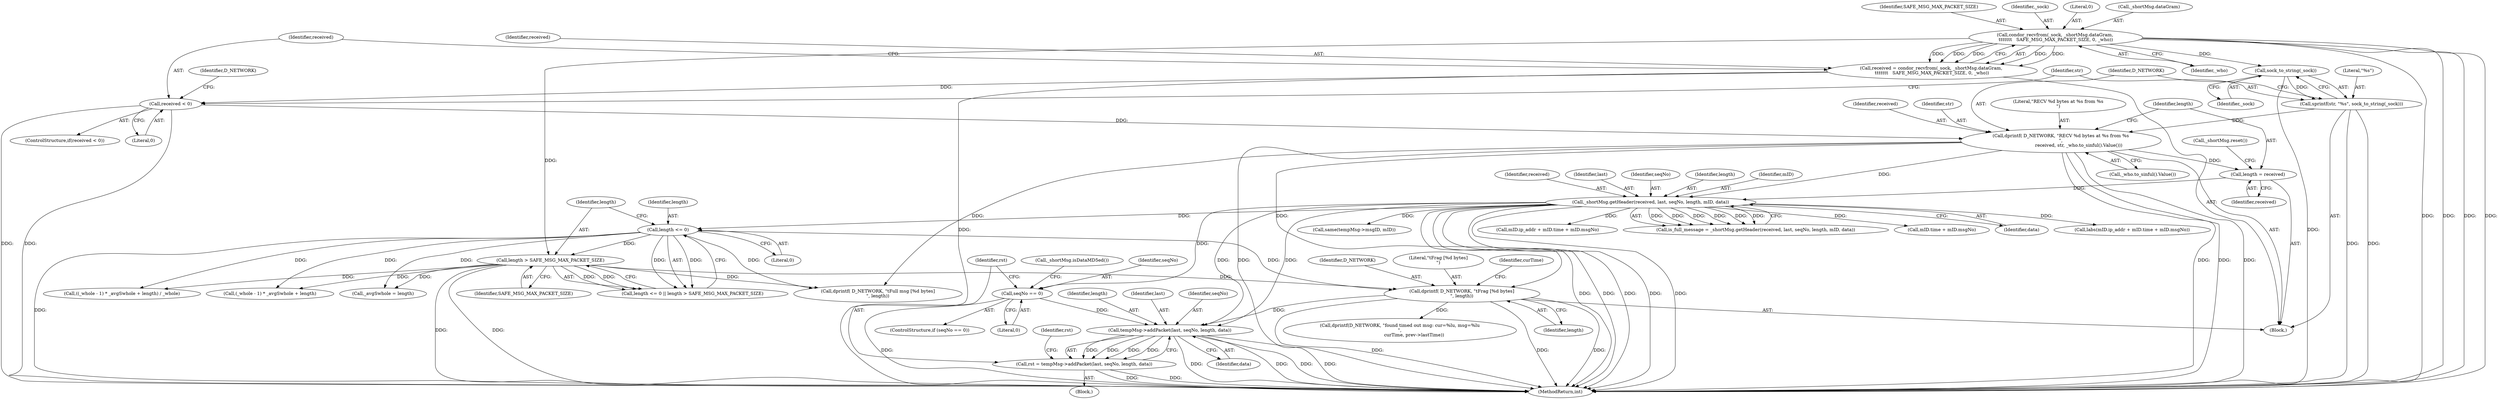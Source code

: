digraph "0_htcondor_5e5571d1a431eb3c61977b6dd6ec90186ef79867_2@pointer" {
"1000409" [label="(Call,tempMsg->addPacket(last, seqNo, length, data))"];
"1000202" [label="(Call,_shortMsg.getHeader(received, last, seqNo, length, mID, data))"];
"1000189" [label="(Call,dprintf( D_NETWORK, \"RECV %d bytes at %s from %s\n\",\n                         received, str, _who.to_sinful().Value()))"];
"1000173" [label="(Call,received < 0)"];
"1000162" [label="(Call,received = condor_recvfrom(_sock, _shortMsg.dataGram, \n\t\t\t\t\t\t\t   SAFE_MSG_MAX_PACKET_SIZE, 0, _who))"];
"1000164" [label="(Call,condor_recvfrom(_sock, _shortMsg.dataGram, \n\t\t\t\t\t\t\t   SAFE_MSG_MAX_PACKET_SIZE, 0, _who))"];
"1000184" [label="(Call,sprintf(str, \"%s\", sock_to_string(_sock)))"];
"1000187" [label="(Call,sock_to_string(_sock))"];
"1000195" [label="(Call,length = received)"];
"1000398" [label="(Call,seqNo == 0)"];
"1000263" [label="(Call,dprintf( D_NETWORK, \"\tFrag [%d bytes]\n\", length))"];
"1000211" [label="(Call,length <= 0)"];
"1000214" [label="(Call,length > SAFE_MSG_MAX_PACKET_SIZE)"];
"1000407" [label="(Call,rst = tempMsg->addPacket(last, seqNo, length, data))"];
"1000192" [label="(Identifier,received)"];
"1000169" [label="(Identifier,SAFE_MSG_MAX_PACKET_SIZE)"];
"1000172" [label="(ControlStructure,if(received < 0))"];
"1000174" [label="(Identifier,received)"];
"1000185" [label="(Identifier,str)"];
"1000163" [label="(Identifier,received)"];
"1000198" [label="(Call,_shortMsg.reset())"];
"1000187" [label="(Call,sock_to_string(_sock))"];
"1000397" [label="(ControlStructure,if (seqNo == 0))"];
"1000408" [label="(Identifier,rst)"];
"1000264" [label="(Identifier,D_NETWORK)"];
"1000265" [label="(Literal,\"\tFrag [%d bytes]\n\")"];
"1000194" [label="(Call,_who.to_sinful().Value())"];
"1000412" [label="(Identifier,length)"];
"1000175" [label="(Literal,0)"];
"1000212" [label="(Identifier,length)"];
"1000257" [label="(Call,dprintf( D_NETWORK, \"\tFull msg [%d bytes]\n\", length))"];
"1000190" [label="(Identifier,D_NETWORK)"];
"1000400" [label="(Literal,0)"];
"1000277" [label="(Call,mID.ip_addr + mID.time + mID.msgNo)"];
"1000246" [label="(Call,((_whole - 1) * _avgSwhole + length) / _whole)"];
"1000178" [label="(Identifier,D_NETWORK)"];
"1000211" [label="(Call,length <= 0)"];
"1000398" [label="(Call,seqNo == 0)"];
"1000200" [label="(Call,is_full_message = _shortMsg.getHeader(received, last, seqNo, length, mID, data))"];
"1000205" [label="(Identifier,seqNo)"];
"1000193" [label="(Identifier,str)"];
"1000410" [label="(Identifier,last)"];
"1000281" [label="(Call,mID.time + mID.msgNo)"];
"1000197" [label="(Identifier,received)"];
"1000407" [label="(Call,rst = tempMsg->addPacket(last, seqNo, length, data))"];
"1000491" [label="(MethodReturn,int)"];
"1000411" [label="(Identifier,seqNo)"];
"1000240" [label="(Call,_avgSwhole = length)"];
"1000214" [label="(Call,length > SAFE_MSG_MAX_PACKET_SIZE)"];
"1000266" [label="(Identifier,length)"];
"1000195" [label="(Call,length = received)"];
"1000171" [label="(Identifier,_who)"];
"1000188" [label="(Identifier,_sock)"];
"1000162" [label="(Call,received = condor_recvfrom(_sock, _shortMsg.dataGram, \n\t\t\t\t\t\t\t   SAFE_MSG_MAX_PACKET_SIZE, 0, _who))"];
"1000216" [label="(Identifier,SAFE_MSG_MAX_PACKET_SIZE)"];
"1000191" [label="(Literal,\"RECV %d bytes at %s from %s\n\")"];
"1000415" [label="(Identifier,rst)"];
"1000165" [label="(Identifier,_sock)"];
"1000213" [label="(Literal,0)"];
"1000413" [label="(Identifier,data)"];
"1000208" [label="(Identifier,data)"];
"1000202" [label="(Call,_shortMsg.getHeader(received, last, seqNo, length, mID, data))"];
"1000210" [label="(Call,length <= 0 || length > SAFE_MSG_MAX_PACKET_SIZE)"];
"1000399" [label="(Identifier,seqNo)"];
"1000189" [label="(Call,dprintf( D_NETWORK, \"RECV %d bytes at %s from %s\n\",\n                         received, str, _who.to_sinful().Value()))"];
"1000247" [label="(Call,(_whole - 1) * _avgSwhole + length)"];
"1000206" [label="(Identifier,length)"];
"1000396" [label="(Block,)"];
"1000403" [label="(Call,_shortMsg.isDataMD5ed())"];
"1000263" [label="(Call,dprintf( D_NETWORK, \"\tFrag [%d bytes]\n\", length))"];
"1000173" [label="(Call,received < 0)"];
"1000268" [label="(Identifier,curTime)"];
"1000409" [label="(Call,tempMsg->addPacket(last, seqNo, length, data))"];
"1000170" [label="(Literal,0)"];
"1000276" [label="(Call,labs(mID.ip_addr + mID.time + mID.msgNo))"];
"1000166" [label="(Call,_shortMsg.dataGram)"];
"1000186" [label="(Literal,\"%s\")"];
"1000164" [label="(Call,condor_recvfrom(_sock, _shortMsg.dataGram, \n\t\t\t\t\t\t\t   SAFE_MSG_MAX_PACKET_SIZE, 0, _who))"];
"1000300" [label="(Call,same(tempMsg->msgID, mID))"];
"1000323" [label="(Call,dprintf(D_NETWORK, \"found timed out msg: cur=%lu, msg=%lu\n\",\n                    curTime, prev->lastTime))"];
"1000207" [label="(Identifier,mID)"];
"1000109" [label="(Block,)"];
"1000196" [label="(Identifier,length)"];
"1000203" [label="(Identifier,received)"];
"1000204" [label="(Identifier,last)"];
"1000215" [label="(Identifier,length)"];
"1000184" [label="(Call,sprintf(str, \"%s\", sock_to_string(_sock)))"];
"1000409" -> "1000407"  [label="AST: "];
"1000409" -> "1000413"  [label="CFG: "];
"1000410" -> "1000409"  [label="AST: "];
"1000411" -> "1000409"  [label="AST: "];
"1000412" -> "1000409"  [label="AST: "];
"1000413" -> "1000409"  [label="AST: "];
"1000407" -> "1000409"  [label="CFG: "];
"1000409" -> "1000491"  [label="DDG: "];
"1000409" -> "1000491"  [label="DDG: "];
"1000409" -> "1000491"  [label="DDG: "];
"1000409" -> "1000491"  [label="DDG: "];
"1000409" -> "1000407"  [label="DDG: "];
"1000409" -> "1000407"  [label="DDG: "];
"1000409" -> "1000407"  [label="DDG: "];
"1000409" -> "1000407"  [label="DDG: "];
"1000202" -> "1000409"  [label="DDG: "];
"1000202" -> "1000409"  [label="DDG: "];
"1000398" -> "1000409"  [label="DDG: "];
"1000263" -> "1000409"  [label="DDG: "];
"1000202" -> "1000200"  [label="AST: "];
"1000202" -> "1000208"  [label="CFG: "];
"1000203" -> "1000202"  [label="AST: "];
"1000204" -> "1000202"  [label="AST: "];
"1000205" -> "1000202"  [label="AST: "];
"1000206" -> "1000202"  [label="AST: "];
"1000207" -> "1000202"  [label="AST: "];
"1000208" -> "1000202"  [label="AST: "];
"1000200" -> "1000202"  [label="CFG: "];
"1000202" -> "1000491"  [label="DDG: "];
"1000202" -> "1000491"  [label="DDG: "];
"1000202" -> "1000491"  [label="DDG: "];
"1000202" -> "1000491"  [label="DDG: "];
"1000202" -> "1000491"  [label="DDG: "];
"1000202" -> "1000200"  [label="DDG: "];
"1000202" -> "1000200"  [label="DDG: "];
"1000202" -> "1000200"  [label="DDG: "];
"1000202" -> "1000200"  [label="DDG: "];
"1000202" -> "1000200"  [label="DDG: "];
"1000202" -> "1000200"  [label="DDG: "];
"1000189" -> "1000202"  [label="DDG: "];
"1000195" -> "1000202"  [label="DDG: "];
"1000202" -> "1000211"  [label="DDG: "];
"1000202" -> "1000276"  [label="DDG: "];
"1000202" -> "1000277"  [label="DDG: "];
"1000202" -> "1000281"  [label="DDG: "];
"1000202" -> "1000300"  [label="DDG: "];
"1000202" -> "1000398"  [label="DDG: "];
"1000189" -> "1000109"  [label="AST: "];
"1000189" -> "1000194"  [label="CFG: "];
"1000190" -> "1000189"  [label="AST: "];
"1000191" -> "1000189"  [label="AST: "];
"1000192" -> "1000189"  [label="AST: "];
"1000193" -> "1000189"  [label="AST: "];
"1000194" -> "1000189"  [label="AST: "];
"1000196" -> "1000189"  [label="CFG: "];
"1000189" -> "1000491"  [label="DDG: "];
"1000189" -> "1000491"  [label="DDG: "];
"1000189" -> "1000491"  [label="DDG: "];
"1000189" -> "1000491"  [label="DDG: "];
"1000173" -> "1000189"  [label="DDG: "];
"1000184" -> "1000189"  [label="DDG: "];
"1000189" -> "1000195"  [label="DDG: "];
"1000189" -> "1000257"  [label="DDG: "];
"1000189" -> "1000263"  [label="DDG: "];
"1000173" -> "1000172"  [label="AST: "];
"1000173" -> "1000175"  [label="CFG: "];
"1000174" -> "1000173"  [label="AST: "];
"1000175" -> "1000173"  [label="AST: "];
"1000178" -> "1000173"  [label="CFG: "];
"1000185" -> "1000173"  [label="CFG: "];
"1000173" -> "1000491"  [label="DDG: "];
"1000173" -> "1000491"  [label="DDG: "];
"1000162" -> "1000173"  [label="DDG: "];
"1000162" -> "1000109"  [label="AST: "];
"1000162" -> "1000164"  [label="CFG: "];
"1000163" -> "1000162"  [label="AST: "];
"1000164" -> "1000162"  [label="AST: "];
"1000174" -> "1000162"  [label="CFG: "];
"1000162" -> "1000491"  [label="DDG: "];
"1000164" -> "1000162"  [label="DDG: "];
"1000164" -> "1000162"  [label="DDG: "];
"1000164" -> "1000162"  [label="DDG: "];
"1000164" -> "1000162"  [label="DDG: "];
"1000164" -> "1000162"  [label="DDG: "];
"1000164" -> "1000171"  [label="CFG: "];
"1000165" -> "1000164"  [label="AST: "];
"1000166" -> "1000164"  [label="AST: "];
"1000169" -> "1000164"  [label="AST: "];
"1000170" -> "1000164"  [label="AST: "];
"1000171" -> "1000164"  [label="AST: "];
"1000164" -> "1000491"  [label="DDG: "];
"1000164" -> "1000491"  [label="DDG: "];
"1000164" -> "1000491"  [label="DDG: "];
"1000164" -> "1000491"  [label="DDG: "];
"1000164" -> "1000187"  [label="DDG: "];
"1000164" -> "1000214"  [label="DDG: "];
"1000184" -> "1000109"  [label="AST: "];
"1000184" -> "1000187"  [label="CFG: "];
"1000185" -> "1000184"  [label="AST: "];
"1000186" -> "1000184"  [label="AST: "];
"1000187" -> "1000184"  [label="AST: "];
"1000190" -> "1000184"  [label="CFG: "];
"1000184" -> "1000491"  [label="DDG: "];
"1000184" -> "1000491"  [label="DDG: "];
"1000187" -> "1000184"  [label="DDG: "];
"1000187" -> "1000188"  [label="CFG: "];
"1000188" -> "1000187"  [label="AST: "];
"1000187" -> "1000491"  [label="DDG: "];
"1000195" -> "1000109"  [label="AST: "];
"1000195" -> "1000197"  [label="CFG: "];
"1000196" -> "1000195"  [label="AST: "];
"1000197" -> "1000195"  [label="AST: "];
"1000198" -> "1000195"  [label="CFG: "];
"1000398" -> "1000397"  [label="AST: "];
"1000398" -> "1000400"  [label="CFG: "];
"1000399" -> "1000398"  [label="AST: "];
"1000400" -> "1000398"  [label="AST: "];
"1000403" -> "1000398"  [label="CFG: "];
"1000408" -> "1000398"  [label="CFG: "];
"1000398" -> "1000491"  [label="DDG: "];
"1000263" -> "1000109"  [label="AST: "];
"1000263" -> "1000266"  [label="CFG: "];
"1000264" -> "1000263"  [label="AST: "];
"1000265" -> "1000263"  [label="AST: "];
"1000266" -> "1000263"  [label="AST: "];
"1000268" -> "1000263"  [label="CFG: "];
"1000263" -> "1000491"  [label="DDG: "];
"1000263" -> "1000491"  [label="DDG: "];
"1000263" -> "1000491"  [label="DDG: "];
"1000211" -> "1000263"  [label="DDG: "];
"1000214" -> "1000263"  [label="DDG: "];
"1000263" -> "1000323"  [label="DDG: "];
"1000211" -> "1000210"  [label="AST: "];
"1000211" -> "1000213"  [label="CFG: "];
"1000212" -> "1000211"  [label="AST: "];
"1000213" -> "1000211"  [label="AST: "];
"1000215" -> "1000211"  [label="CFG: "];
"1000210" -> "1000211"  [label="CFG: "];
"1000211" -> "1000491"  [label="DDG: "];
"1000211" -> "1000210"  [label="DDG: "];
"1000211" -> "1000210"  [label="DDG: "];
"1000211" -> "1000214"  [label="DDG: "];
"1000211" -> "1000240"  [label="DDG: "];
"1000211" -> "1000246"  [label="DDG: "];
"1000211" -> "1000247"  [label="DDG: "];
"1000211" -> "1000257"  [label="DDG: "];
"1000214" -> "1000210"  [label="AST: "];
"1000214" -> "1000216"  [label="CFG: "];
"1000215" -> "1000214"  [label="AST: "];
"1000216" -> "1000214"  [label="AST: "];
"1000210" -> "1000214"  [label="CFG: "];
"1000214" -> "1000491"  [label="DDG: "];
"1000214" -> "1000491"  [label="DDG: "];
"1000214" -> "1000210"  [label="DDG: "];
"1000214" -> "1000210"  [label="DDG: "];
"1000214" -> "1000240"  [label="DDG: "];
"1000214" -> "1000246"  [label="DDG: "];
"1000214" -> "1000247"  [label="DDG: "];
"1000214" -> "1000257"  [label="DDG: "];
"1000407" -> "1000396"  [label="AST: "];
"1000408" -> "1000407"  [label="AST: "];
"1000415" -> "1000407"  [label="CFG: "];
"1000407" -> "1000491"  [label="DDG: "];
"1000407" -> "1000491"  [label="DDG: "];
}

